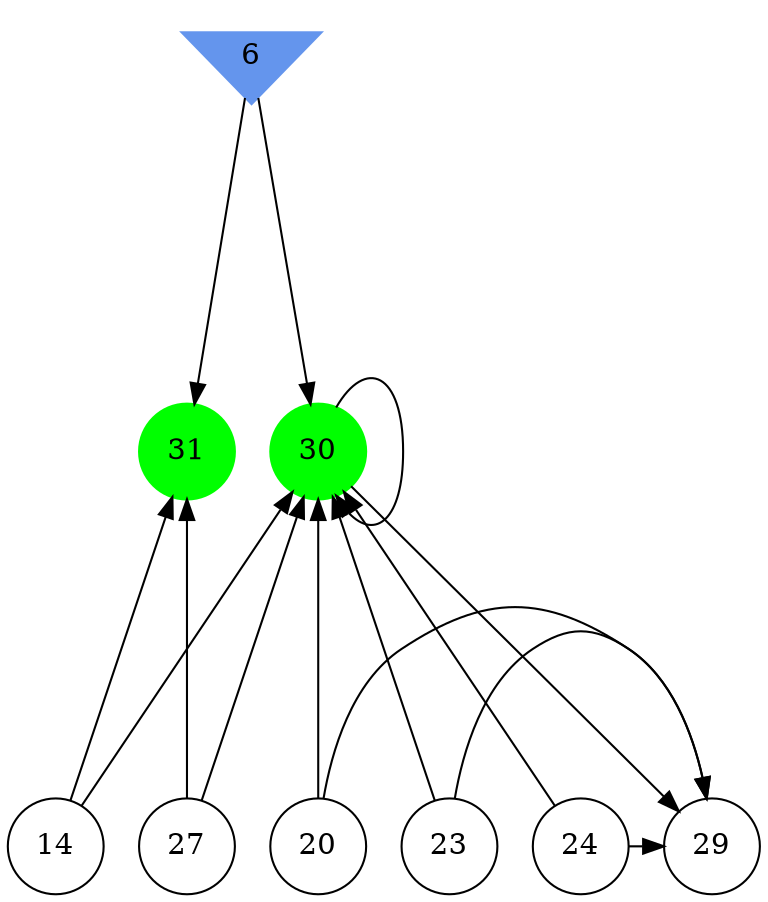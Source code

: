 digraph brain {
	ranksep=2.0;
	6 [shape=invtriangle,style=filled,color=cornflowerblue];
	14 [shape=circle,color=black];
	20 [shape=circle,color=black];
	23 [shape=circle,color=black];
	24 [shape=circle,color=black];
	27 [shape=circle,color=black];
	29 [shape=circle,color=black];
	30 [shape=circle,style=filled,color=green];
	31 [shape=circle,style=filled,color=green];
	20	->	29;
	20	->	30;
	23	->	29;
	23	->	30;
	24	->	29;
	24	->	30;
	30	->	29;
	30	->	30;
	6	->	31;
	6	->	30;
	27	->	31;
	27	->	30;
	14	->	31;
	14	->	30;
	{ rank=same; 6; }
	{ rank=same; 14; 20; 23; 24; 27; 29; }
	{ rank=same; 30; 31; }
}
